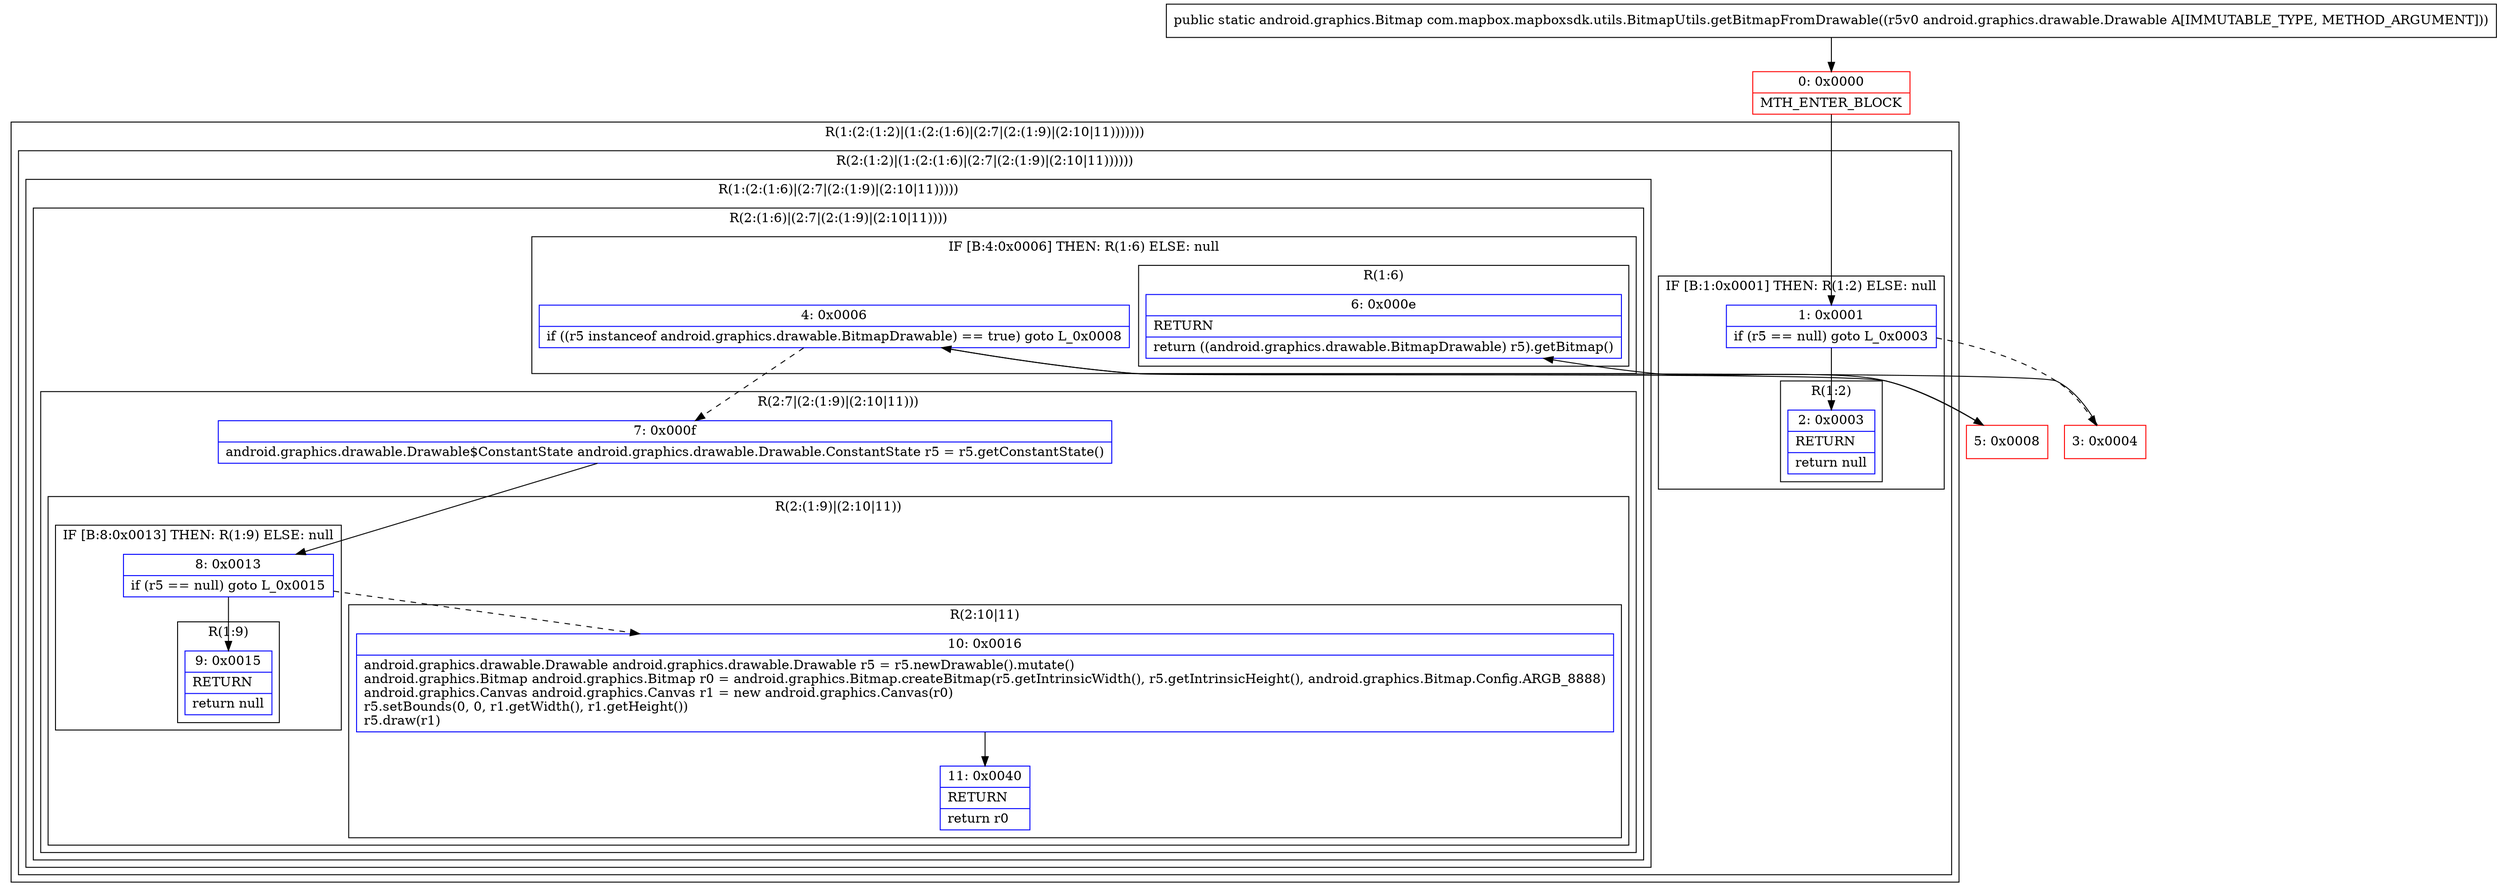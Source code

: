digraph "CFG forcom.mapbox.mapboxsdk.utils.BitmapUtils.getBitmapFromDrawable(Landroid\/graphics\/drawable\/Drawable;)Landroid\/graphics\/Bitmap;" {
subgraph cluster_Region_1352376189 {
label = "R(1:(2:(1:2)|(1:(2:(1:6)|(2:7|(2:(1:9)|(2:10|11)))))))";
node [shape=record,color=blue];
subgraph cluster_Region_228101168 {
label = "R(2:(1:2)|(1:(2:(1:6)|(2:7|(2:(1:9)|(2:10|11))))))";
node [shape=record,color=blue];
subgraph cluster_IfRegion_1305985425 {
label = "IF [B:1:0x0001] THEN: R(1:2) ELSE: null";
node [shape=record,color=blue];
Node_1 [shape=record,label="{1\:\ 0x0001|if (r5 == null) goto L_0x0003\l}"];
subgraph cluster_Region_1919340515 {
label = "R(1:2)";
node [shape=record,color=blue];
Node_2 [shape=record,label="{2\:\ 0x0003|RETURN\l|return null\l}"];
}
}
subgraph cluster_Region_2123024037 {
label = "R(1:(2:(1:6)|(2:7|(2:(1:9)|(2:10|11)))))";
node [shape=record,color=blue];
subgraph cluster_Region_934952008 {
label = "R(2:(1:6)|(2:7|(2:(1:9)|(2:10|11))))";
node [shape=record,color=blue];
subgraph cluster_IfRegion_1142077543 {
label = "IF [B:4:0x0006] THEN: R(1:6) ELSE: null";
node [shape=record,color=blue];
Node_4 [shape=record,label="{4\:\ 0x0006|if ((r5 instanceof android.graphics.drawable.BitmapDrawable) == true) goto L_0x0008\l}"];
subgraph cluster_Region_13594321 {
label = "R(1:6)";
node [shape=record,color=blue];
Node_6 [shape=record,label="{6\:\ 0x000e|RETURN\l|return ((android.graphics.drawable.BitmapDrawable) r5).getBitmap()\l}"];
}
}
subgraph cluster_Region_1407774265 {
label = "R(2:7|(2:(1:9)|(2:10|11)))";
node [shape=record,color=blue];
Node_7 [shape=record,label="{7\:\ 0x000f|android.graphics.drawable.Drawable$ConstantState android.graphics.drawable.Drawable.ConstantState r5 = r5.getConstantState()\l}"];
subgraph cluster_Region_676872067 {
label = "R(2:(1:9)|(2:10|11))";
node [shape=record,color=blue];
subgraph cluster_IfRegion_1415488914 {
label = "IF [B:8:0x0013] THEN: R(1:9) ELSE: null";
node [shape=record,color=blue];
Node_8 [shape=record,label="{8\:\ 0x0013|if (r5 == null) goto L_0x0015\l}"];
subgraph cluster_Region_1315315388 {
label = "R(1:9)";
node [shape=record,color=blue];
Node_9 [shape=record,label="{9\:\ 0x0015|RETURN\l|return null\l}"];
}
}
subgraph cluster_Region_329454100 {
label = "R(2:10|11)";
node [shape=record,color=blue];
Node_10 [shape=record,label="{10\:\ 0x0016|android.graphics.drawable.Drawable android.graphics.drawable.Drawable r5 = r5.newDrawable().mutate()\landroid.graphics.Bitmap android.graphics.Bitmap r0 = android.graphics.Bitmap.createBitmap(r5.getIntrinsicWidth(), r5.getIntrinsicHeight(), android.graphics.Bitmap.Config.ARGB_8888)\landroid.graphics.Canvas android.graphics.Canvas r1 = new android.graphics.Canvas(r0)\lr5.setBounds(0, 0, r1.getWidth(), r1.getHeight())\lr5.draw(r1)\l}"];
Node_11 [shape=record,label="{11\:\ 0x0040|RETURN\l|return r0\l}"];
}
}
}
}
}
}
}
Node_0 [shape=record,color=red,label="{0\:\ 0x0000|MTH_ENTER_BLOCK\l}"];
Node_3 [shape=record,color=red,label="{3\:\ 0x0004}"];
Node_5 [shape=record,color=red,label="{5\:\ 0x0008}"];
MethodNode[shape=record,label="{public static android.graphics.Bitmap com.mapbox.mapboxsdk.utils.BitmapUtils.getBitmapFromDrawable((r5v0 android.graphics.drawable.Drawable A[IMMUTABLE_TYPE, METHOD_ARGUMENT])) }"];
MethodNode -> Node_0;
Node_1 -> Node_2;
Node_1 -> Node_3[style=dashed];
Node_4 -> Node_5;
Node_4 -> Node_7[style=dashed];
Node_7 -> Node_8;
Node_8 -> Node_9;
Node_8 -> Node_10[style=dashed];
Node_10 -> Node_11;
Node_0 -> Node_1;
Node_3 -> Node_4;
Node_5 -> Node_6;
}

